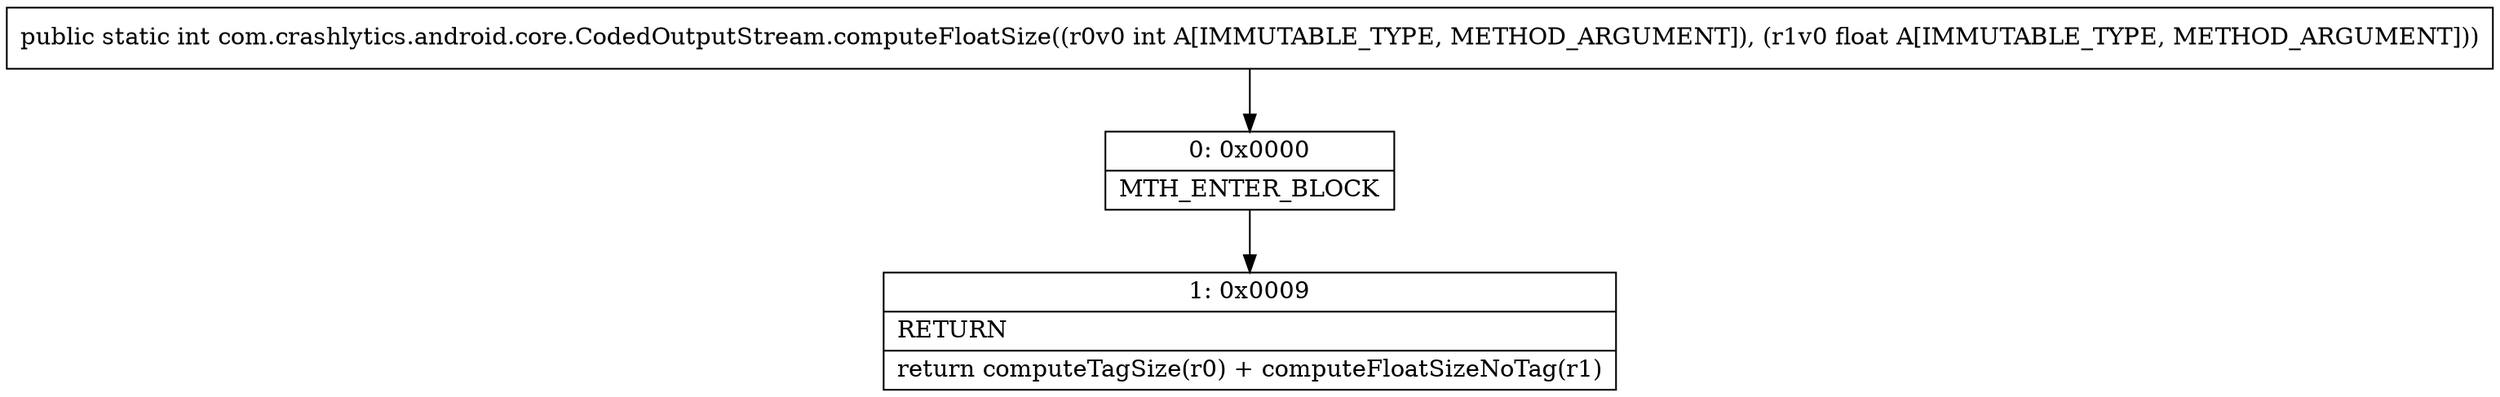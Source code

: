 digraph "CFG forcom.crashlytics.android.core.CodedOutputStream.computeFloatSize(IF)I" {
Node_0 [shape=record,label="{0\:\ 0x0000|MTH_ENTER_BLOCK\l}"];
Node_1 [shape=record,label="{1\:\ 0x0009|RETURN\l|return computeTagSize(r0) + computeFloatSizeNoTag(r1)\l}"];
MethodNode[shape=record,label="{public static int com.crashlytics.android.core.CodedOutputStream.computeFloatSize((r0v0 int A[IMMUTABLE_TYPE, METHOD_ARGUMENT]), (r1v0 float A[IMMUTABLE_TYPE, METHOD_ARGUMENT])) }"];
MethodNode -> Node_0;
Node_0 -> Node_1;
}

